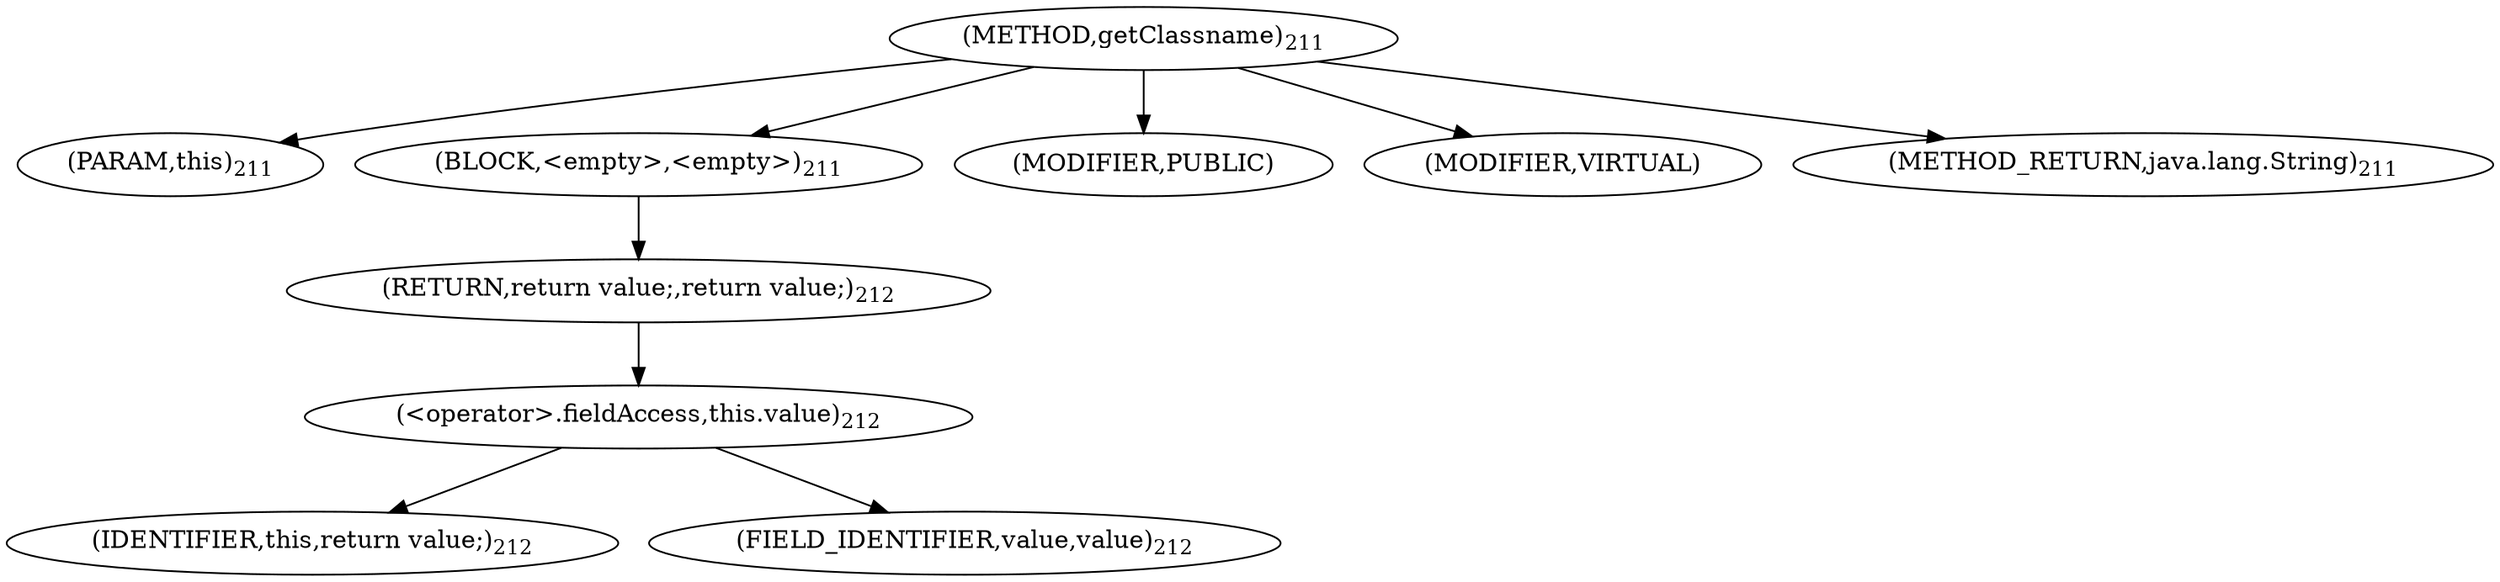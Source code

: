 digraph "getClassname" {  
"539" [label = <(METHOD,getClassname)<SUB>211</SUB>> ]
"540" [label = <(PARAM,this)<SUB>211</SUB>> ]
"541" [label = <(BLOCK,&lt;empty&gt;,&lt;empty&gt;)<SUB>211</SUB>> ]
"542" [label = <(RETURN,return value;,return value;)<SUB>212</SUB>> ]
"543" [label = <(&lt;operator&gt;.fieldAccess,this.value)<SUB>212</SUB>> ]
"544" [label = <(IDENTIFIER,this,return value;)<SUB>212</SUB>> ]
"545" [label = <(FIELD_IDENTIFIER,value,value)<SUB>212</SUB>> ]
"546" [label = <(MODIFIER,PUBLIC)> ]
"547" [label = <(MODIFIER,VIRTUAL)> ]
"548" [label = <(METHOD_RETURN,java.lang.String)<SUB>211</SUB>> ]
  "539" -> "540" 
  "539" -> "541" 
  "539" -> "546" 
  "539" -> "547" 
  "539" -> "548" 
  "541" -> "542" 
  "542" -> "543" 
  "543" -> "544" 
  "543" -> "545" 
}
